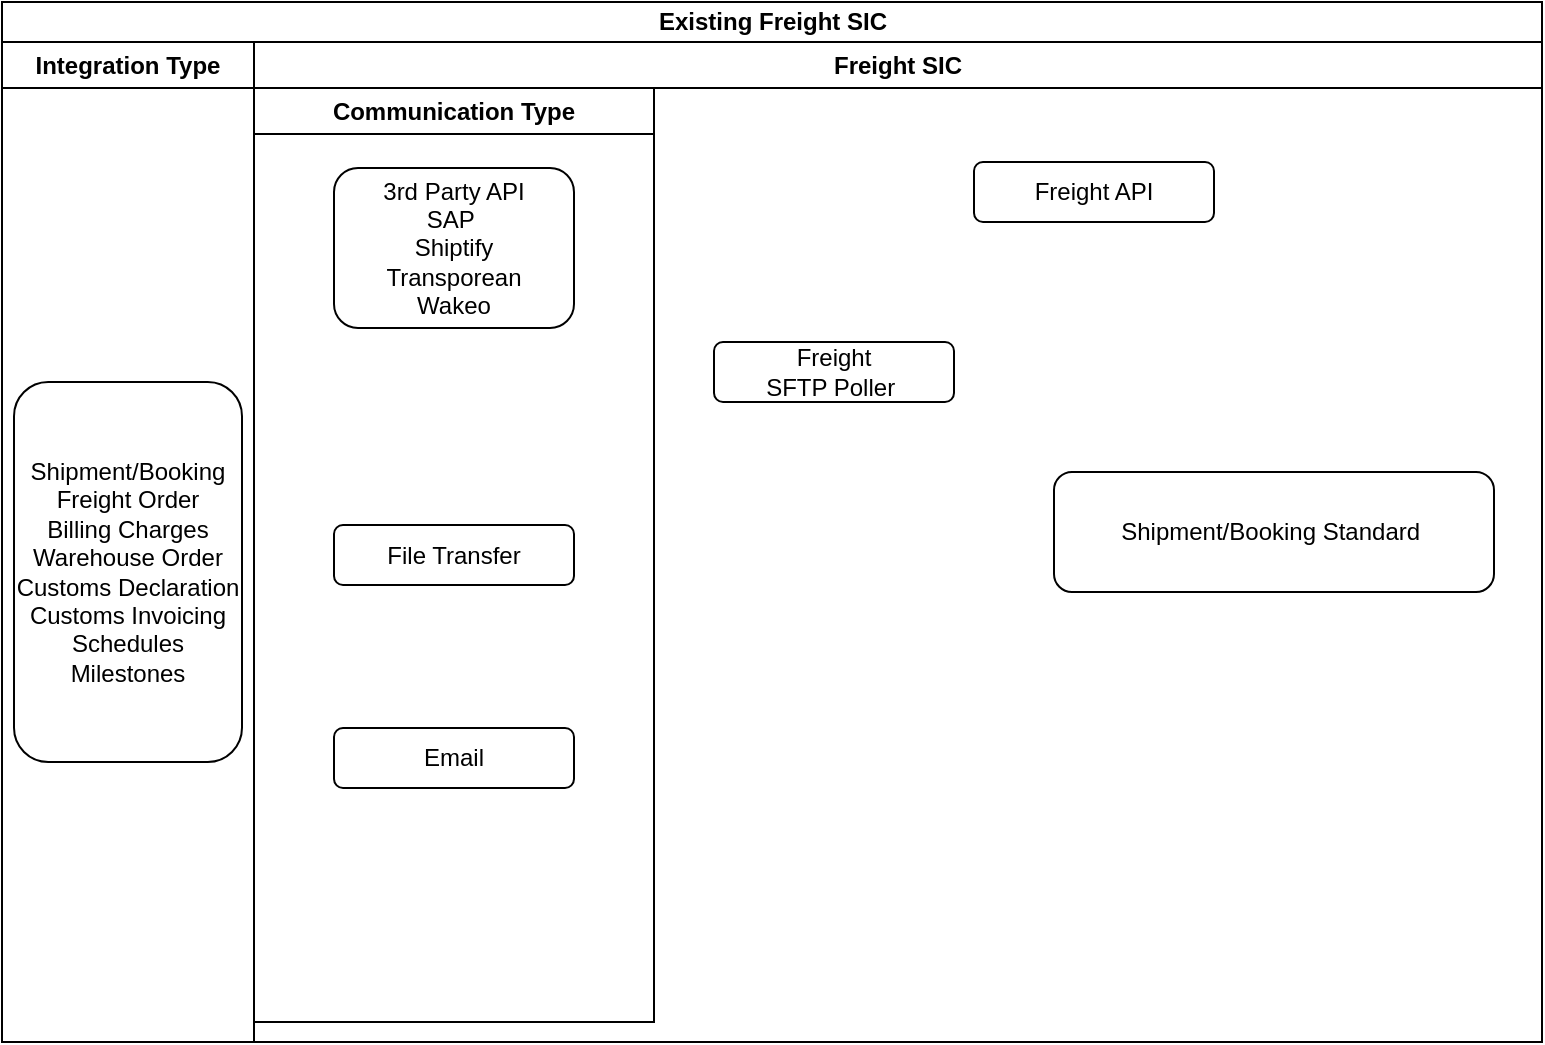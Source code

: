 <mxfile version="21.3.7" type="github">
  <diagram id="prtHgNgQTEPvFCAcTncT" name="Page-1">
    <mxGraphModel dx="1290" dy="581" grid="1" gridSize="10" guides="1" tooltips="1" connect="1" arrows="1" fold="1" page="1" pageScale="1" pageWidth="827" pageHeight="1169" math="0" shadow="0">
      <root>
        <mxCell id="0" />
        <mxCell id="1" parent="0" />
        <mxCell id="rx4HbiY9vvftJRMskoTN-1" value="Existing Freight SIC" style="swimlane;childLayout=stackLayout;resizeParent=1;resizeParentMax=0;startSize=20;html=1;" vertex="1" parent="1">
          <mxGeometry x="34" y="30" width="770" height="520" as="geometry" />
        </mxCell>
        <mxCell id="rx4HbiY9vvftJRMskoTN-22" value="Integration Type" style="swimlane;whiteSpace=wrap;html=1;rounded=0;fontFamily=Helvetica;fontSize=12;fontColor=default;fillColor=none;gradientColor=none;" vertex="1" parent="rx4HbiY9vvftJRMskoTN-1">
          <mxGeometry y="20" width="126" height="500" as="geometry" />
        </mxCell>
        <mxCell id="rx4HbiY9vvftJRMskoTN-23" value="Shipment/Booking&lt;br&gt;Freight Order&lt;br&gt;Billing Charges&lt;br&gt;Warehouse Order&lt;br&gt;Customs Declaration&lt;br&gt;Customs Invoicing&lt;br&gt;Schedules&lt;br&gt;Milestones" style="rounded=1;whiteSpace=wrap;html=1;fontFamily=Helvetica;fontSize=12;fontColor=default;fillColor=none;gradientColor=none;" vertex="1" parent="rx4HbiY9vvftJRMskoTN-22">
          <mxGeometry x="6" y="170" width="114" height="190" as="geometry" />
        </mxCell>
        <mxCell id="rx4HbiY9vvftJRMskoTN-21" value="Freight SIC" style="swimlane;whiteSpace=wrap;html=1;rounded=0;fontFamily=Helvetica;fontSize=12;fontColor=default;fillColor=none;gradientColor=none;" vertex="1" parent="rx4HbiY9vvftJRMskoTN-1">
          <mxGeometry x="126" y="20" width="644" height="500" as="geometry" />
        </mxCell>
        <mxCell id="rx4HbiY9vvftJRMskoTN-25" value="Freight API" style="rounded=1;whiteSpace=wrap;html=1;fontFamily=Helvetica;fontSize=12;fontColor=default;fillColor=none;gradientColor=none;" vertex="1" parent="rx4HbiY9vvftJRMskoTN-21">
          <mxGeometry x="360" y="60" width="120" height="30" as="geometry" />
        </mxCell>
        <mxCell id="rx4HbiY9vvftJRMskoTN-26" value="Shipment/Booking Standard&amp;nbsp;" style="rounded=1;whiteSpace=wrap;html=1;fontFamily=Helvetica;fontSize=12;fontColor=default;fillColor=none;gradientColor=none;" vertex="1" parent="rx4HbiY9vvftJRMskoTN-21">
          <mxGeometry x="400" y="215" width="220" height="60" as="geometry" />
        </mxCell>
        <mxCell id="rx4HbiY9vvftJRMskoTN-27" value="Communication Type" style="swimlane;whiteSpace=wrap;html=1;rounded=0;fontFamily=Helvetica;fontSize=12;fontColor=default;fillColor=none;gradientColor=none;" vertex="1" parent="rx4HbiY9vvftJRMskoTN-21">
          <mxGeometry y="23" width="200" height="467" as="geometry" />
        </mxCell>
        <mxCell id="rx4HbiY9vvftJRMskoTN-35" value="File Transfer" style="rounded=1;whiteSpace=wrap;html=1;fontFamily=Helvetica;fontSize=12;fontColor=default;fillColor=none;gradientColor=none;" vertex="1" parent="rx4HbiY9vvftJRMskoTN-27">
          <mxGeometry x="40" y="218.5" width="120" height="30" as="geometry" />
        </mxCell>
        <mxCell id="rx4HbiY9vvftJRMskoTN-36" value="Email" style="rounded=1;whiteSpace=wrap;html=1;fontFamily=Helvetica;fontSize=12;fontColor=default;fillColor=none;gradientColor=none;" vertex="1" parent="rx4HbiY9vvftJRMskoTN-27">
          <mxGeometry x="40" y="320" width="120" height="30" as="geometry" />
        </mxCell>
        <mxCell id="rx4HbiY9vvftJRMskoTN-37" value="3rd Party API&lt;br&gt;SAP&amp;nbsp;&lt;br&gt;Shiptify&lt;br&gt;Transporean&lt;br&gt;Wakeo" style="rounded=1;whiteSpace=wrap;html=1;fontFamily=Helvetica;fontSize=12;fontColor=default;fillColor=none;gradientColor=none;" vertex="1" parent="rx4HbiY9vvftJRMskoTN-27">
          <mxGeometry x="40" y="40" width="120" height="80" as="geometry" />
        </mxCell>
        <mxCell id="rx4HbiY9vvftJRMskoTN-38" value="Freight &lt;br&gt;SFTP Poller&amp;nbsp;" style="rounded=1;whiteSpace=wrap;html=1;fontFamily=Helvetica;fontSize=12;fontColor=default;fillColor=none;gradientColor=none;" vertex="1" parent="rx4HbiY9vvftJRMskoTN-21">
          <mxGeometry x="230" y="150" width="120" height="30" as="geometry" />
        </mxCell>
      </root>
    </mxGraphModel>
  </diagram>
</mxfile>
